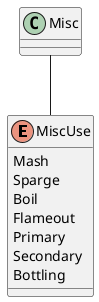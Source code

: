 @startuml
Enum "MiscUse" {
    Mash
    Sparge
    Boil
    Flameout
    Primary
    Secondary
    Bottling
}

Misc -- MiscUse
@enduml